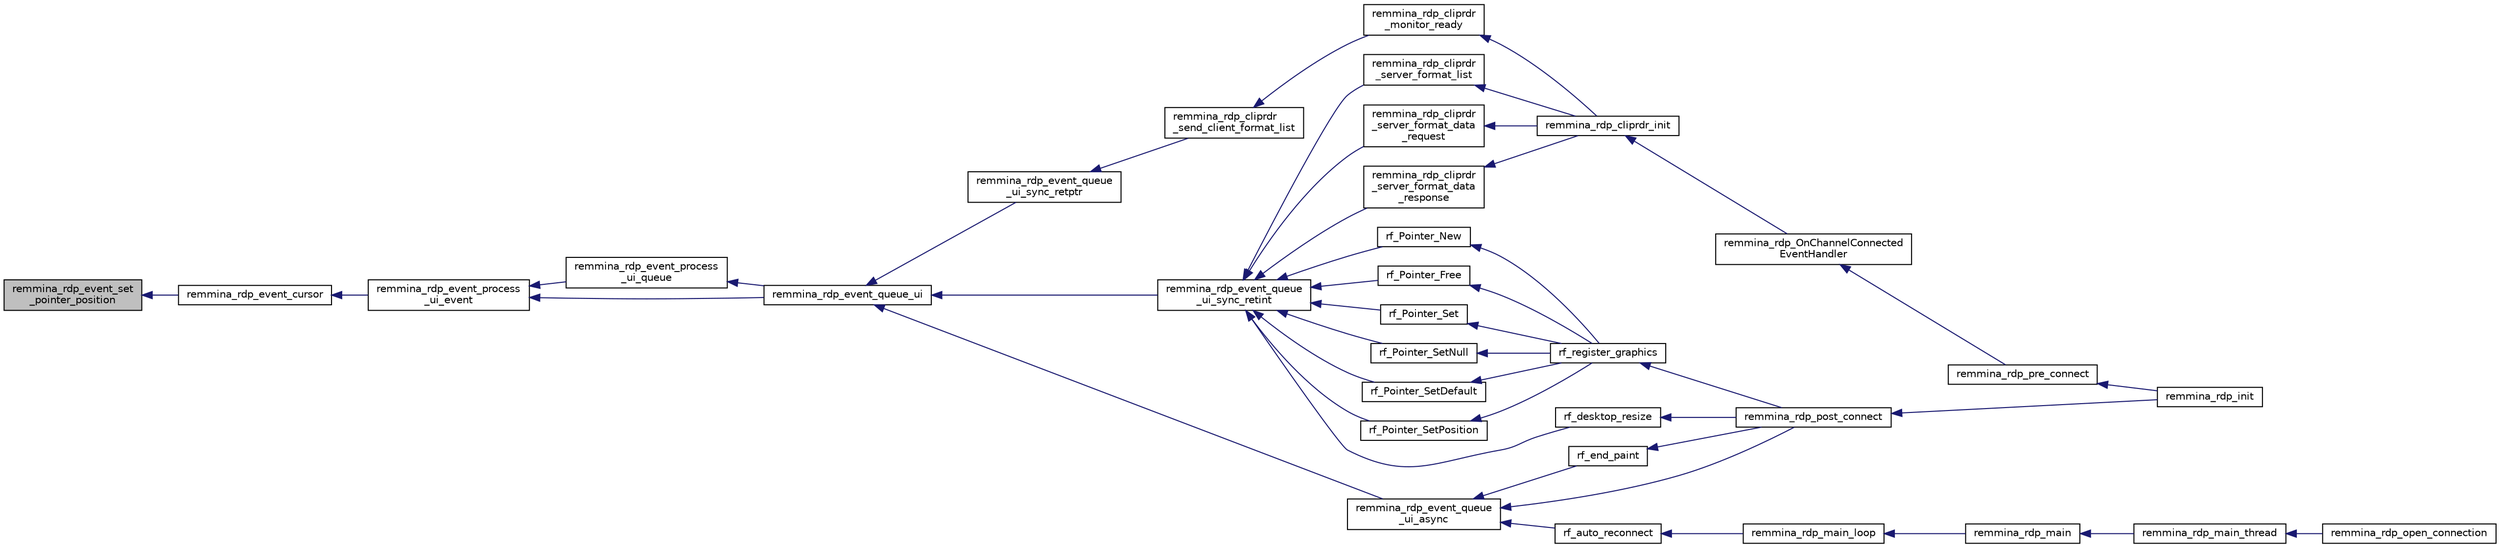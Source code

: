 digraph "remmina_rdp_event_set_pointer_position"
{
  edge [fontname="Helvetica",fontsize="10",labelfontname="Helvetica",labelfontsize="10"];
  node [fontname="Helvetica",fontsize="10",shape=record];
  rankdir="LR";
  Node793 [label="remmina_rdp_event_set\l_pointer_position",height=0.2,width=0.4,color="black", fillcolor="grey75", style="filled", fontcolor="black"];
  Node793 -> Node794 [dir="back",color="midnightblue",fontsize="10",style="solid",fontname="Helvetica"];
  Node794 [label="remmina_rdp_event_cursor",height=0.2,width=0.4,color="black", fillcolor="white", style="filled",URL="$rdp__event_8c.html#a064c56982a401aff33a8c723eb157016"];
  Node794 -> Node795 [dir="back",color="midnightblue",fontsize="10",style="solid",fontname="Helvetica"];
  Node795 [label="remmina_rdp_event_process\l_ui_event",height=0.2,width=0.4,color="black", fillcolor="white", style="filled",URL="$rdp__event_8c.html#a6929ce2effcc3cf2be6d5ec8b19d5466"];
  Node795 -> Node796 [dir="back",color="midnightblue",fontsize="10",style="solid",fontname="Helvetica"];
  Node796 [label="remmina_rdp_event_process\l_ui_queue",height=0.2,width=0.4,color="black", fillcolor="white", style="filled",URL="$rdp__event_8c.html#abfa1d5d0b0494818fb5e1a549c0acd23"];
  Node796 -> Node797 [dir="back",color="midnightblue",fontsize="10",style="solid",fontname="Helvetica"];
  Node797 [label="remmina_rdp_event_queue_ui",height=0.2,width=0.4,color="black", fillcolor="white", style="filled",URL="$rdp__event_8c.html#a2b91746b782b7782432bd1d23c6a9945"];
  Node797 -> Node798 [dir="back",color="midnightblue",fontsize="10",style="solid",fontname="Helvetica"];
  Node798 [label="remmina_rdp_event_queue\l_ui_async",height=0.2,width=0.4,color="black", fillcolor="white", style="filled",URL="$rdp__event_8h.html#ae445fd0a84c7c9414a177a69c86cf325"];
  Node798 -> Node799 [dir="back",color="midnightblue",fontsize="10",style="solid",fontname="Helvetica"];
  Node799 [label="rf_auto_reconnect",height=0.2,width=0.4,color="black", fillcolor="white", style="filled",URL="$rdp__plugin_8c.html#a6dc42bd40842f63939e962828c19cfc7"];
  Node799 -> Node800 [dir="back",color="midnightblue",fontsize="10",style="solid",fontname="Helvetica"];
  Node800 [label="remmina_rdp_main_loop",height=0.2,width=0.4,color="black", fillcolor="white", style="filled",URL="$rdp__plugin_8c.html#adb2d2f801618ad1e5ff14b4ebf2a9eb9"];
  Node800 -> Node801 [dir="back",color="midnightblue",fontsize="10",style="solid",fontname="Helvetica"];
  Node801 [label="remmina_rdp_main",height=0.2,width=0.4,color="black", fillcolor="white", style="filled",URL="$rdp__plugin_8c.html#a12e0199d082d510648cb27168486f4e0"];
  Node801 -> Node802 [dir="back",color="midnightblue",fontsize="10",style="solid",fontname="Helvetica"];
  Node802 [label="remmina_rdp_main_thread",height=0.2,width=0.4,color="black", fillcolor="white", style="filled",URL="$rdp__plugin_8c.html#a3b62e33da1cb6cfa69c44f565ad53c54"];
  Node802 -> Node803 [dir="back",color="midnightblue",fontsize="10",style="solid",fontname="Helvetica"];
  Node803 [label="remmina_rdp_open_connection",height=0.2,width=0.4,color="black", fillcolor="white", style="filled",URL="$rdp__plugin_8c.html#a5f88cb338f10185c43bfc7d711dddee5"];
  Node798 -> Node804 [dir="back",color="midnightblue",fontsize="10",style="solid",fontname="Helvetica"];
  Node804 [label="rf_end_paint",height=0.2,width=0.4,color="black", fillcolor="white", style="filled",URL="$rdp__plugin_8c.html#ab5b2b1181588e07e68c083c9539fa84f"];
  Node804 -> Node805 [dir="back",color="midnightblue",fontsize="10",style="solid",fontname="Helvetica"];
  Node805 [label="remmina_rdp_post_connect",height=0.2,width=0.4,color="black", fillcolor="white", style="filled",URL="$rdp__plugin_8c.html#ac8d1ec82167ad20b7634ed545d4badbc"];
  Node805 -> Node806 [dir="back",color="midnightblue",fontsize="10",style="solid",fontname="Helvetica"];
  Node806 [label="remmina_rdp_init",height=0.2,width=0.4,color="black", fillcolor="white", style="filled",URL="$rdp__plugin_8c.html#a6dd204e4f7a63fdcdfb6cd3066cbf309"];
  Node798 -> Node805 [dir="back",color="midnightblue",fontsize="10",style="solid",fontname="Helvetica"];
  Node797 -> Node807 [dir="back",color="midnightblue",fontsize="10",style="solid",fontname="Helvetica"];
  Node807 [label="remmina_rdp_event_queue\l_ui_sync_retint",height=0.2,width=0.4,color="black", fillcolor="white", style="filled",URL="$rdp__event_8h.html#ab5fe43c1b1b77c39f118d2581942eb81"];
  Node807 -> Node808 [dir="back",color="midnightblue",fontsize="10",style="solid",fontname="Helvetica"];
  Node808 [label="remmina_rdp_cliprdr\l_server_format_list",height=0.2,width=0.4,color="black", fillcolor="white", style="filled",URL="$rdp__cliprdr_8c.html#aad8017b7ae0935c5266e7777dae3c3d4"];
  Node808 -> Node809 [dir="back",color="midnightblue",fontsize="10",style="solid",fontname="Helvetica"];
  Node809 [label="remmina_rdp_cliprdr_init",height=0.2,width=0.4,color="black", fillcolor="white", style="filled",URL="$rdp__cliprdr_8h.html#a9425378cc9b2da11eb4b866c8069e4aa"];
  Node809 -> Node810 [dir="back",color="midnightblue",fontsize="10",style="solid",fontname="Helvetica"];
  Node810 [label="remmina_rdp_OnChannelConnected\lEventHandler",height=0.2,width=0.4,color="black", fillcolor="white", style="filled",URL="$rdp__channels_8h.html#a759a6601ddb16301f0f6c39a6e88425a"];
  Node810 -> Node811 [dir="back",color="midnightblue",fontsize="10",style="solid",fontname="Helvetica"];
  Node811 [label="remmina_rdp_pre_connect",height=0.2,width=0.4,color="black", fillcolor="white", style="filled",URL="$rdp__plugin_8c.html#a0bc4113554537fd1a9e4c8bb9201e789"];
  Node811 -> Node806 [dir="back",color="midnightblue",fontsize="10",style="solid",fontname="Helvetica"];
  Node807 -> Node812 [dir="back",color="midnightblue",fontsize="10",style="solid",fontname="Helvetica"];
  Node812 [label="remmina_rdp_cliprdr\l_server_format_data\l_request",height=0.2,width=0.4,color="black", fillcolor="white", style="filled",URL="$rdp__cliprdr_8c.html#a3a346af4c3c92ec71797838ecc69bdae"];
  Node812 -> Node809 [dir="back",color="midnightblue",fontsize="10",style="solid",fontname="Helvetica"];
  Node807 -> Node813 [dir="back",color="midnightblue",fontsize="10",style="solid",fontname="Helvetica"];
  Node813 [label="remmina_rdp_cliprdr\l_server_format_data\l_response",height=0.2,width=0.4,color="black", fillcolor="white", style="filled",URL="$rdp__cliprdr_8c.html#a010f06478881fa1942237c48a4605a23"];
  Node813 -> Node809 [dir="back",color="midnightblue",fontsize="10",style="solid",fontname="Helvetica"];
  Node807 -> Node814 [dir="back",color="midnightblue",fontsize="10",style="solid",fontname="Helvetica"];
  Node814 [label="rf_Pointer_New",height=0.2,width=0.4,color="black", fillcolor="white", style="filled",URL="$rdp__graphics_8c.html#a9fb6fb540ec75254cb763ae974fb5129"];
  Node814 -> Node815 [dir="back",color="midnightblue",fontsize="10",style="solid",fontname="Helvetica"];
  Node815 [label="rf_register_graphics",height=0.2,width=0.4,color="black", fillcolor="white", style="filled",URL="$rdp__graphics_8h.html#a95732c40c35499f3440715b6526279b1"];
  Node815 -> Node805 [dir="back",color="midnightblue",fontsize="10",style="solid",fontname="Helvetica"];
  Node807 -> Node816 [dir="back",color="midnightblue",fontsize="10",style="solid",fontname="Helvetica"];
  Node816 [label="rf_Pointer_Free",height=0.2,width=0.4,color="black", fillcolor="white", style="filled",URL="$rdp__graphics_8c.html#afe709335471a30a29f9c97587d43088f"];
  Node816 -> Node815 [dir="back",color="midnightblue",fontsize="10",style="solid",fontname="Helvetica"];
  Node807 -> Node817 [dir="back",color="midnightblue",fontsize="10",style="solid",fontname="Helvetica"];
  Node817 [label="rf_Pointer_Set",height=0.2,width=0.4,color="black", fillcolor="white", style="filled",URL="$rdp__graphics_8c.html#aee54ac34465e6b70a5a7bbd799e9b747"];
  Node817 -> Node815 [dir="back",color="midnightblue",fontsize="10",style="solid",fontname="Helvetica"];
  Node807 -> Node818 [dir="back",color="midnightblue",fontsize="10",style="solid",fontname="Helvetica"];
  Node818 [label="rf_Pointer_SetNull",height=0.2,width=0.4,color="black", fillcolor="white", style="filled",URL="$rdp__graphics_8c.html#aeb108afe0c6da4dfa5a485137921437a"];
  Node818 -> Node815 [dir="back",color="midnightblue",fontsize="10",style="solid",fontname="Helvetica"];
  Node807 -> Node819 [dir="back",color="midnightblue",fontsize="10",style="solid",fontname="Helvetica"];
  Node819 [label="rf_Pointer_SetDefault",height=0.2,width=0.4,color="black", fillcolor="white", style="filled",URL="$rdp__graphics_8c.html#ac2abd9da136bc6f446c836a3d53ab8b6"];
  Node819 -> Node815 [dir="back",color="midnightblue",fontsize="10",style="solid",fontname="Helvetica"];
  Node807 -> Node820 [dir="back",color="midnightblue",fontsize="10",style="solid",fontname="Helvetica"];
  Node820 [label="rf_Pointer_SetPosition",height=0.2,width=0.4,color="black", fillcolor="white", style="filled",URL="$rdp__graphics_8c.html#a4c2407f4e8db3ae44123066c373b705c"];
  Node820 -> Node815 [dir="back",color="midnightblue",fontsize="10",style="solid",fontname="Helvetica"];
  Node807 -> Node821 [dir="back",color="midnightblue",fontsize="10",style="solid",fontname="Helvetica"];
  Node821 [label="rf_desktop_resize",height=0.2,width=0.4,color="black", fillcolor="white", style="filled",URL="$rdp__plugin_8c.html#a992a905d014d83a8de736ffbd85fe901"];
  Node821 -> Node805 [dir="back",color="midnightblue",fontsize="10",style="solid",fontname="Helvetica"];
  Node797 -> Node822 [dir="back",color="midnightblue",fontsize="10",style="solid",fontname="Helvetica"];
  Node822 [label="remmina_rdp_event_queue\l_ui_sync_retptr",height=0.2,width=0.4,color="black", fillcolor="white", style="filled",URL="$rdp__event_8h.html#adaaf3de8342309cc52668f318a473350"];
  Node822 -> Node823 [dir="back",color="midnightblue",fontsize="10",style="solid",fontname="Helvetica"];
  Node823 [label="remmina_rdp_cliprdr\l_send_client_format_list",height=0.2,width=0.4,color="black", fillcolor="white", style="filled",URL="$rdp__cliprdr_8c.html#a8afec91e9f54fc3a0ea8f25d8349bd8b"];
  Node823 -> Node824 [dir="back",color="midnightblue",fontsize="10",style="solid",fontname="Helvetica"];
  Node824 [label="remmina_rdp_cliprdr\l_monitor_ready",height=0.2,width=0.4,color="black", fillcolor="white", style="filled",URL="$rdp__cliprdr_8c.html#a5c9890f4354ef9a8dedcf3a371a2a16f"];
  Node824 -> Node809 [dir="back",color="midnightblue",fontsize="10",style="solid",fontname="Helvetica"];
  Node795 -> Node797 [dir="back",color="midnightblue",fontsize="10",style="solid",fontname="Helvetica"];
}
